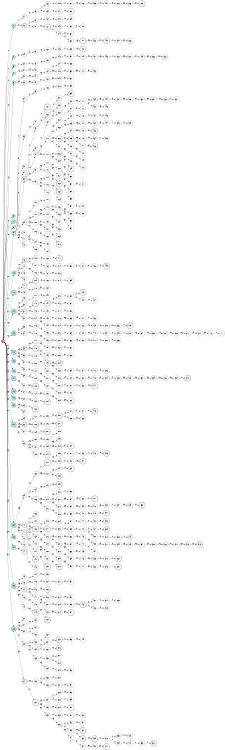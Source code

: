 digraph APTA {
__start0 [label="" shape="none"];

rankdir=LR;
size="8,5";

s0 [style="filled", color="black", fillcolor="#ff817b" shape="circle", label="0"];
s1 [style="rounded,filled", color="black", fillcolor="powderblue" shape="doublecircle", label="1"];
s2 [style="filled", color="black", fillcolor="powderblue" shape="circle", label="2"];
s3 [style="filled", color="black", fillcolor="powderblue" shape="circle", label="3"];
s4 [style="filled", color="black", fillcolor="powderblue" shape="circle", label="4"];
s5 [style="filled", color="black", fillcolor="powderblue" shape="circle", label="5"];
s6 [style="filled", color="black", fillcolor="powderblue" shape="circle", label="6"];
s7 [style="rounded,filled", color="black", fillcolor="powderblue" shape="doublecircle", label="7"];
s8 [style="filled", color="black", fillcolor="powderblue" shape="circle", label="8"];
s9 [style="rounded,filled", color="black", fillcolor="powderblue" shape="doublecircle", label="9"];
s10 [style="filled", color="black", fillcolor="powderblue" shape="circle", label="10"];
s11 [style="rounded,filled", color="black", fillcolor="powderblue" shape="doublecircle", label="11"];
s12 [style="rounded,filled", color="black", fillcolor="powderblue" shape="doublecircle", label="12"];
s13 [style="rounded,filled", color="black", fillcolor="powderblue" shape="doublecircle", label="13"];
s14 [style="rounded,filled", color="black", fillcolor="powderblue" shape="doublecircle", label="14"];
s15 [style="filled", color="black", fillcolor="powderblue" shape="circle", label="15"];
s16 [style="filled", color="black", fillcolor="powderblue" shape="circle", label="16"];
s17 [style="rounded,filled", color="black", fillcolor="powderblue" shape="doublecircle", label="17"];
s18 [style="rounded,filled", color="black", fillcolor="powderblue" shape="doublecircle", label="18"];
s19 [style="filled", color="black", fillcolor="powderblue" shape="circle", label="19"];
s20 [style="filled", color="black", fillcolor="powderblue" shape="circle", label="20"];
s21 [style="rounded,filled", color="black", fillcolor="powderblue" shape="doublecircle", label="21"];
s22 [style="rounded,filled", color="black", fillcolor="powderblue" shape="doublecircle", label="22"];
s23 [style="filled", color="black", fillcolor="powderblue" shape="circle", label="23"];
s24 [style="filled", color="black", fillcolor="powderblue" shape="circle", label="24"];
s25 [style="rounded,filled", color="black", fillcolor="powderblue" shape="doublecircle", label="25"];
s26 [style="rounded,filled", color="black", fillcolor="powderblue" shape="doublecircle", label="26"];
s27 [style="filled", color="black", fillcolor="white" shape="circle", label="27"];
s28 [style="rounded,filled", color="black", fillcolor="white" shape="doublecircle", label="28"];
s29 [style="filled", color="black", fillcolor="white" shape="circle", label="29"];
s30 [style="filled", color="black", fillcolor="white" shape="circle", label="30"];
s31 [style="filled", color="black", fillcolor="white" shape="circle", label="31"];
s32 [style="filled", color="black", fillcolor="white" shape="circle", label="32"];
s33 [style="filled", color="black", fillcolor="white" shape="circle", label="33"];
s34 [style="filled", color="black", fillcolor="white" shape="circle", label="34"];
s35 [style="filled", color="black", fillcolor="white" shape="circle", label="35"];
s36 [style="filled", color="black", fillcolor="white" shape="circle", label="36"];
s37 [style="filled", color="black", fillcolor="white" shape="circle", label="37"];
s38 [style="rounded,filled", color="black", fillcolor="white" shape="doublecircle", label="38"];
s39 [style="filled", color="black", fillcolor="white" shape="circle", label="39"];
s40 [style="filled", color="black", fillcolor="white" shape="circle", label="40"];
s41 [style="filled", color="black", fillcolor="white" shape="circle", label="41"];
s42 [style="filled", color="black", fillcolor="white" shape="circle", label="42"];
s43 [style="rounded,filled", color="black", fillcolor="white" shape="doublecircle", label="43"];
s44 [style="filled", color="black", fillcolor="white" shape="circle", label="44"];
s45 [style="filled", color="black", fillcolor="white" shape="circle", label="45"];
s46 [style="filled", color="black", fillcolor="white" shape="circle", label="46"];
s47 [style="rounded,filled", color="black", fillcolor="white" shape="doublecircle", label="47"];
s48 [style="filled", color="black", fillcolor="white" shape="circle", label="48"];
s49 [style="filled", color="black", fillcolor="white" shape="circle", label="49"];
s50 [style="filled", color="black", fillcolor="white" shape="circle", label="50"];
s51 [style="rounded,filled", color="black", fillcolor="white" shape="doublecircle", label="51"];
s52 [style="filled", color="black", fillcolor="white" shape="circle", label="52"];
s53 [style="filled", color="black", fillcolor="white" shape="circle", label="53"];
s54 [style="filled", color="black", fillcolor="white" shape="circle", label="54"];
s55 [style="rounded,filled", color="black", fillcolor="white" shape="doublecircle", label="55"];
s56 [style="filled", color="black", fillcolor="white" shape="circle", label="56"];
s57 [style="filled", color="black", fillcolor="white" shape="circle", label="57"];
s58 [style="filled", color="black", fillcolor="white" shape="circle", label="58"];
s59 [style="filled", color="black", fillcolor="white" shape="circle", label="59"];
s60 [style="filled", color="black", fillcolor="white" shape="circle", label="60"];
s61 [style="filled", color="black", fillcolor="white" shape="circle", label="61"];
s62 [style="filled", color="black", fillcolor="white" shape="circle", label="62"];
s63 [style="filled", color="black", fillcolor="white" shape="circle", label="63"];
s64 [style="filled", color="black", fillcolor="white" shape="circle", label="64"];
s65 [style="filled", color="black", fillcolor="white" shape="circle", label="65"];
s66 [style="rounded,filled", color="black", fillcolor="white" shape="doublecircle", label="66"];
s67 [style="filled", color="black", fillcolor="white" shape="circle", label="67"];
s68 [style="filled", color="black", fillcolor="white" shape="circle", label="68"];
s69 [style="filled", color="black", fillcolor="white" shape="circle", label="69"];
s70 [style="rounded,filled", color="black", fillcolor="white" shape="doublecircle", label="70"];
s71 [style="rounded,filled", color="black", fillcolor="white" shape="doublecircle", label="71"];
s72 [style="filled", color="black", fillcolor="white" shape="circle", label="72"];
s73 [style="filled", color="black", fillcolor="white" shape="circle", label="73"];
s74 [style="rounded,filled", color="black", fillcolor="white" shape="doublecircle", label="74"];
s75 [style="filled", color="black", fillcolor="white" shape="circle", label="75"];
s76 [style="filled", color="black", fillcolor="white" shape="circle", label="76"];
s77 [style="rounded,filled", color="black", fillcolor="white" shape="doublecircle", label="77"];
s78 [style="filled", color="black", fillcolor="white" shape="circle", label="78"];
s79 [style="filled", color="black", fillcolor="white" shape="circle", label="79"];
s80 [style="filled", color="black", fillcolor="white" shape="circle", label="80"];
s81 [style="filled", color="black", fillcolor="white" shape="circle", label="81"];
s82 [style="filled", color="black", fillcolor="white" shape="circle", label="82"];
s83 [style="filled", color="black", fillcolor="white" shape="circle", label="83"];
s84 [style="rounded,filled", color="black", fillcolor="white" shape="doublecircle", label="84"];
s85 [style="filled", color="black", fillcolor="white" shape="circle", label="85"];
s86 [style="filled", color="black", fillcolor="white" shape="circle", label="86"];
s87 [style="filled", color="black", fillcolor="white" shape="circle", label="87"];
s88 [style="filled", color="black", fillcolor="white" shape="circle", label="88"];
s89 [style="filled", color="black", fillcolor="white" shape="circle", label="89"];
s90 [style="filled", color="black", fillcolor="white" shape="circle", label="90"];
s91 [style="filled", color="black", fillcolor="white" shape="circle", label="91"];
s92 [style="filled", color="black", fillcolor="white" shape="circle", label="92"];
s93 [style="filled", color="black", fillcolor="white" shape="circle", label="93"];
s94 [style="filled", color="black", fillcolor="white" shape="circle", label="94"];
s95 [style="filled", color="black", fillcolor="white" shape="circle", label="95"];
s96 [style="filled", color="black", fillcolor="white" shape="circle", label="96"];
s97 [style="filled", color="black", fillcolor="white" shape="circle", label="97"];
s98 [style="filled", color="black", fillcolor="white" shape="circle", label="98"];
s99 [style="filled", color="black", fillcolor="white" shape="circle", label="99"];
s100 [style="filled", color="black", fillcolor="white" shape="circle", label="100"];
s101 [style="filled", color="black", fillcolor="white" shape="circle", label="101"];
s102 [style="filled", color="black", fillcolor="white" shape="circle", label="102"];
s103 [style="filled", color="black", fillcolor="white" shape="circle", label="103"];
s104 [style="filled", color="black", fillcolor="white" shape="circle", label="104"];
s105 [style="filled", color="black", fillcolor="white" shape="circle", label="105"];
s106 [style="filled", color="black", fillcolor="white" shape="circle", label="106"];
s107 [style="filled", color="black", fillcolor="white" shape="circle", label="107"];
s108 [style="filled", color="black", fillcolor="white" shape="circle", label="108"];
s109 [style="rounded,filled", color="black", fillcolor="white" shape="doublecircle", label="109"];
s110 [style="filled", color="black", fillcolor="white" shape="circle", label="110"];
s111 [style="filled", color="black", fillcolor="white" shape="circle", label="111"];
s112 [style="rounded,filled", color="black", fillcolor="white" shape="doublecircle", label="112"];
s113 [style="filled", color="black", fillcolor="white" shape="circle", label="113"];
s114 [style="filled", color="black", fillcolor="white" shape="circle", label="114"];
s115 [style="filled", color="black", fillcolor="white" shape="circle", label="115"];
s116 [style="filled", color="black", fillcolor="white" shape="circle", label="116"];
s117 [style="filled", color="black", fillcolor="white" shape="circle", label="117"];
s118 [style="rounded,filled", color="black", fillcolor="white" shape="doublecircle", label="118"];
s119 [style="filled", color="black", fillcolor="white" shape="circle", label="119"];
s120 [style="filled", color="black", fillcolor="white" shape="circle", label="120"];
s121 [style="filled", color="black", fillcolor="white" shape="circle", label="121"];
s122 [style="filled", color="black", fillcolor="white" shape="circle", label="122"];
s123 [style="rounded,filled", color="black", fillcolor="white" shape="doublecircle", label="123"];
s124 [style="filled", color="black", fillcolor="white" shape="circle", label="124"];
s125 [style="filled", color="black", fillcolor="white" shape="circle", label="125"];
s126 [style="rounded,filled", color="black", fillcolor="white" shape="doublecircle", label="126"];
s127 [style="filled", color="black", fillcolor="white" shape="circle", label="127"];
s128 [style="rounded,filled", color="black", fillcolor="white" shape="doublecircle", label="128"];
s129 [style="filled", color="black", fillcolor="white" shape="circle", label="129"];
s130 [style="filled", color="black", fillcolor="white" shape="circle", label="130"];
s131 [style="filled", color="black", fillcolor="white" shape="circle", label="131"];
s132 [style="filled", color="black", fillcolor="white" shape="circle", label="132"];
s133 [style="filled", color="black", fillcolor="white" shape="circle", label="133"];
s134 [style="filled", color="black", fillcolor="white" shape="circle", label="134"];
s135 [style="rounded,filled", color="black", fillcolor="white" shape="doublecircle", label="135"];
s136 [style="filled", color="black", fillcolor="white" shape="circle", label="136"];
s137 [style="filled", color="black", fillcolor="white" shape="circle", label="137"];
s138 [style="rounded,filled", color="black", fillcolor="white" shape="doublecircle", label="138"];
s139 [style="filled", color="black", fillcolor="white" shape="circle", label="139"];
s140 [style="filled", color="black", fillcolor="white" shape="circle", label="140"];
s141 [style="filled", color="black", fillcolor="white" shape="circle", label="141"];
s142 [style="rounded,filled", color="black", fillcolor="white" shape="doublecircle", label="142"];
s143 [style="filled", color="black", fillcolor="white" shape="circle", label="143"];
s144 [style="filled", color="black", fillcolor="white" shape="circle", label="144"];
s145 [style="filled", color="black", fillcolor="white" shape="circle", label="145"];
s146 [style="filled", color="black", fillcolor="white" shape="circle", label="146"];
s147 [style="filled", color="black", fillcolor="white" shape="circle", label="147"];
s148 [style="filled", color="black", fillcolor="white" shape="circle", label="148"];
s149 [style="rounded,filled", color="black", fillcolor="white" shape="doublecircle", label="149"];
s150 [style="filled", color="black", fillcolor="white" shape="circle", label="150"];
s151 [style="filled", color="black", fillcolor="white" shape="circle", label="151"];
s152 [style="filled", color="black", fillcolor="white" shape="circle", label="152"];
s153 [style="filled", color="black", fillcolor="white" shape="circle", label="153"];
s154 [style="filled", color="black", fillcolor="white" shape="circle", label="154"];
s155 [style="filled", color="black", fillcolor="white" shape="circle", label="155"];
s156 [style="filled", color="black", fillcolor="white" shape="circle", label="156"];
s157 [style="rounded,filled", color="black", fillcolor="white" shape="doublecircle", label="157"];
s158 [style="filled", color="black", fillcolor="white" shape="circle", label="158"];
s159 [style="filled", color="black", fillcolor="white" shape="circle", label="159"];
s160 [style="filled", color="black", fillcolor="white" shape="circle", label="160"];
s161 [style="rounded,filled", color="black", fillcolor="white" shape="doublecircle", label="161"];
s162 [style="filled", color="black", fillcolor="white" shape="circle", label="162"];
s163 [style="filled", color="black", fillcolor="white" shape="circle", label="163"];
s164 [style="filled", color="black", fillcolor="white" shape="circle", label="164"];
s165 [style="filled", color="black", fillcolor="white" shape="circle", label="165"];
s166 [style="filled", color="black", fillcolor="white" shape="circle", label="166"];
s167 [style="rounded,filled", color="black", fillcolor="white" shape="doublecircle", label="167"];
s168 [style="filled", color="black", fillcolor="white" shape="circle", label="168"];
s169 [style="filled", color="black", fillcolor="white" shape="circle", label="169"];
s170 [style="filled", color="black", fillcolor="white" shape="circle", label="170"];
s171 [style="filled", color="black", fillcolor="white" shape="circle", label="171"];
s172 [style="filled", color="black", fillcolor="white" shape="circle", label="172"];
s173 [style="filled", color="black", fillcolor="white" shape="circle", label="173"];
s174 [style="filled", color="black", fillcolor="white" shape="circle", label="174"];
s175 [style="filled", color="black", fillcolor="white" shape="circle", label="175"];
s176 [style="filled", color="black", fillcolor="white" shape="circle", label="176"];
s177 [style="filled", color="black", fillcolor="white" shape="circle", label="177"];
s178 [style="filled", color="black", fillcolor="white" shape="circle", label="178"];
s179 [style="filled", color="black", fillcolor="white" shape="circle", label="179"];
s180 [style="filled", color="black", fillcolor="white" shape="circle", label="180"];
s181 [style="filled", color="black", fillcolor="white" shape="circle", label="181"];
s182 [style="filled", color="black", fillcolor="white" shape="circle", label="182"];
s183 [style="filled", color="black", fillcolor="white" shape="circle", label="183"];
s184 [style="filled", color="black", fillcolor="white" shape="circle", label="184"];
s185 [style="filled", color="black", fillcolor="white" shape="circle", label="185"];
s186 [style="filled", color="black", fillcolor="white" shape="circle", label="186"];
s187 [style="filled", color="black", fillcolor="white" shape="circle", label="187"];
s188 [style="filled", color="black", fillcolor="white" shape="circle", label="188"];
s189 [style="filled", color="black", fillcolor="white" shape="circle", label="189"];
s190 [style="filled", color="black", fillcolor="white" shape="circle", label="190"];
s191 [style="rounded,filled", color="black", fillcolor="white" shape="doublecircle", label="191"];
s192 [style="filled", color="black", fillcolor="white" shape="circle", label="192"];
s193 [style="filled", color="black", fillcolor="white" shape="circle", label="193"];
s194 [style="filled", color="black", fillcolor="white" shape="circle", label="194"];
s195 [style="filled", color="black", fillcolor="white" shape="circle", label="195"];
s196 [style="filled", color="black", fillcolor="white" shape="circle", label="196"];
s197 [style="filled", color="black", fillcolor="white" shape="circle", label="197"];
s198 [style="filled", color="black", fillcolor="white" shape="circle", label="198"];
s199 [style="rounded,filled", color="black", fillcolor="white" shape="doublecircle", label="199"];
s200 [style="filled", color="black", fillcolor="white" shape="circle", label="200"];
s201 [style="filled", color="black", fillcolor="white" shape="circle", label="201"];
s202 [style="filled", color="black", fillcolor="white" shape="circle", label="202"];
s203 [style="filled", color="black", fillcolor="white" shape="circle", label="203"];
s204 [style="rounded,filled", color="black", fillcolor="white" shape="doublecircle", label="204"];
s205 [style="filled", color="black", fillcolor="white" shape="circle", label="205"];
s206 [style="filled", color="black", fillcolor="white" shape="circle", label="206"];
s207 [style="rounded,filled", color="black", fillcolor="white" shape="doublecircle", label="207"];
s208 [style="filled", color="black", fillcolor="white" shape="circle", label="208"];
s209 [style="filled", color="black", fillcolor="white" shape="circle", label="209"];
s210 [style="rounded,filled", color="black", fillcolor="white" shape="doublecircle", label="210"];
s211 [style="rounded,filled", color="black", fillcolor="white" shape="doublecircle", label="211"];
s212 [style="filled", color="black", fillcolor="white" shape="circle", label="212"];
s213 [style="filled", color="black", fillcolor="white" shape="circle", label="213"];
s214 [style="filled", color="black", fillcolor="white" shape="circle", label="214"];
s215 [style="filled", color="black", fillcolor="white" shape="circle", label="215"];
s216 [style="filled", color="black", fillcolor="white" shape="circle", label="216"];
s217 [style="rounded,filled", color="black", fillcolor="white" shape="doublecircle", label="217"];
s218 [style="filled", color="black", fillcolor="white" shape="circle", label="218"];
s219 [style="filled", color="black", fillcolor="white" shape="circle", label="219"];
s220 [style="filled", color="black", fillcolor="white" shape="circle", label="220"];
s221 [style="filled", color="black", fillcolor="white" shape="circle", label="221"];
s222 [style="rounded,filled", color="black", fillcolor="white" shape="doublecircle", label="222"];
s223 [style="filled", color="black", fillcolor="white" shape="circle", label="223"];
s224 [style="filled", color="black", fillcolor="white" shape="circle", label="224"];
s225 [style="rounded,filled", color="black", fillcolor="white" shape="doublecircle", label="225"];
s226 [style="filled", color="black", fillcolor="white" shape="circle", label="226"];
s227 [style="filled", color="black", fillcolor="white" shape="circle", label="227"];
s228 [style="filled", color="black", fillcolor="white" shape="circle", label="228"];
s229 [style="rounded,filled", color="black", fillcolor="white" shape="doublecircle", label="229"];
s230 [style="filled", color="black", fillcolor="white" shape="circle", label="230"];
s231 [style="filled", color="black", fillcolor="white" shape="circle", label="231"];
s232 [style="filled", color="black", fillcolor="white" shape="circle", label="232"];
s233 [style="filled", color="black", fillcolor="white" shape="circle", label="233"];
s234 [style="filled", color="black", fillcolor="white" shape="circle", label="234"];
s235 [style="filled", color="black", fillcolor="white" shape="circle", label="235"];
s236 [style="filled", color="black", fillcolor="white" shape="circle", label="236"];
s237 [style="filled", color="black", fillcolor="white" shape="circle", label="237"];
s238 [style="filled", color="black", fillcolor="white" shape="circle", label="238"];
s239 [style="filled", color="black", fillcolor="white" shape="circle", label="239"];
s240 [style="filled", color="black", fillcolor="white" shape="circle", label="240"];
s241 [style="filled", color="black", fillcolor="white" shape="circle", label="241"];
s242 [style="filled", color="black", fillcolor="white" shape="circle", label="242"];
s243 [style="filled", color="black", fillcolor="white" shape="circle", label="243"];
s244 [style="filled", color="black", fillcolor="white" shape="circle", label="244"];
s245 [style="filled", color="black", fillcolor="white" shape="circle", label="245"];
s246 [style="filled", color="black", fillcolor="white" shape="circle", label="246"];
s247 [style="filled", color="black", fillcolor="white" shape="circle", label="247"];
s248 [style="filled", color="black", fillcolor="white" shape="circle", label="248"];
s249 [style="filled", color="black", fillcolor="white" shape="circle", label="249"];
s250 [style="filled", color="black", fillcolor="white" shape="circle", label="250"];
s251 [style="filled", color="black", fillcolor="white" shape="circle", label="251"];
s252 [style="filled", color="black", fillcolor="white" shape="circle", label="252"];
s253 [style="filled", color="black", fillcolor="white" shape="circle", label="253"];
s254 [style="filled", color="black", fillcolor="white" shape="circle", label="254"];
s255 [style="filled", color="black", fillcolor="white" shape="circle", label="255"];
s256 [style="rounded,filled", color="black", fillcolor="white" shape="doublecircle", label="256"];
s257 [style="filled", color="black", fillcolor="white" shape="circle", label="257"];
s258 [style="filled", color="black", fillcolor="white" shape="circle", label="258"];
s259 [style="filled", color="black", fillcolor="white" shape="circle", label="259"];
s260 [style="filled", color="black", fillcolor="white" shape="circle", label="260"];
s261 [style="filled", color="black", fillcolor="white" shape="circle", label="261"];
s262 [style="rounded,filled", color="black", fillcolor="white" shape="doublecircle", label="262"];
s263 [style="rounded,filled", color="black", fillcolor="white" shape="doublecircle", label="263"];
s264 [style="filled", color="black", fillcolor="white" shape="circle", label="264"];
s265 [style="filled", color="black", fillcolor="white" shape="circle", label="265"];
s266 [style="filled", color="black", fillcolor="white" shape="circle", label="266"];
s267 [style="filled", color="black", fillcolor="white" shape="circle", label="267"];
s268 [style="filled", color="black", fillcolor="white" shape="circle", label="268"];
s269 [style="filled", color="black", fillcolor="white" shape="circle", label="269"];
s270 [style="rounded,filled", color="black", fillcolor="white" shape="doublecircle", label="270"];
s271 [style="rounded,filled", color="black", fillcolor="white" shape="doublecircle", label="271"];
s272 [style="filled", color="black", fillcolor="white" shape="circle", label="272"];
s273 [style="filled", color="black", fillcolor="white" shape="circle", label="273"];
s274 [style="filled", color="black", fillcolor="white" shape="circle", label="274"];
s275 [style="filled", color="black", fillcolor="white" shape="circle", label="275"];
s276 [style="filled", color="black", fillcolor="white" shape="circle", label="276"];
s277 [style="filled", color="black", fillcolor="white" shape="circle", label="277"];
s278 [style="filled", color="black", fillcolor="white" shape="circle", label="278"];
s279 [style="filled", color="black", fillcolor="white" shape="circle", label="279"];
s280 [style="filled", color="black", fillcolor="white" shape="circle", label="280"];
s281 [style="filled", color="black", fillcolor="white" shape="circle", label="281"];
s282 [style="filled", color="black", fillcolor="white" shape="circle", label="282"];
s283 [style="filled", color="black", fillcolor="white" shape="circle", label="283"];
s284 [style="rounded,filled", color="black", fillcolor="white" shape="doublecircle", label="284"];
s285 [style="filled", color="black", fillcolor="white" shape="circle", label="285"];
s286 [style="filled", color="black", fillcolor="white" shape="circle", label="286"];
s287 [style="filled", color="black", fillcolor="white" shape="circle", label="287"];
s288 [style="filled", color="black", fillcolor="white" shape="circle", label="288"];
s289 [style="filled", color="black", fillcolor="white" shape="circle", label="289"];
s290 [style="rounded,filled", color="black", fillcolor="white" shape="doublecircle", label="290"];
s291 [style="rounded,filled", color="black", fillcolor="white" shape="doublecircle", label="291"];
s292 [style="filled", color="black", fillcolor="white" shape="circle", label="292"];
s293 [style="filled", color="black", fillcolor="white" shape="circle", label="293"];
s294 [style="filled", color="black", fillcolor="white" shape="circle", label="294"];
s295 [style="filled", color="black", fillcolor="white" shape="circle", label="295"];
s296 [style="filled", color="black", fillcolor="white" shape="circle", label="296"];
s297 [style="filled", color="black", fillcolor="white" shape="circle", label="297"];
s298 [style="rounded,filled", color="black", fillcolor="white" shape="doublecircle", label="298"];
s299 [style="rounded,filled", color="black", fillcolor="white" shape="doublecircle", label="299"];
s300 [style="filled", color="black", fillcolor="white" shape="circle", label="300"];
s301 [style="filled", color="black", fillcolor="white" shape="circle", label="301"];
s302 [style="filled", color="black", fillcolor="white" shape="circle", label="302"];
s303 [style="filled", color="black", fillcolor="white" shape="circle", label="303"];
s304 [style="filled", color="black", fillcolor="white" shape="circle", label="304"];
s305 [style="filled", color="black", fillcolor="white" shape="circle", label="305"];
s306 [style="filled", color="black", fillcolor="white" shape="circle", label="306"];
s307 [style="filled", color="black", fillcolor="white" shape="circle", label="307"];
s308 [style="filled", color="black", fillcolor="white" shape="circle", label="308"];
s309 [style="filled", color="black", fillcolor="white" shape="circle", label="309"];
s310 [style="rounded,filled", color="black", fillcolor="white" shape="doublecircle", label="310"];
s311 [style="filled", color="black", fillcolor="white" shape="circle", label="311"];
s312 [style="filled", color="black", fillcolor="white" shape="circle", label="312"];
s313 [style="filled", color="black", fillcolor="white" shape="circle", label="313"];
s314 [style="filled", color="black", fillcolor="white" shape="circle", label="314"];
s315 [style="rounded,filled", color="black", fillcolor="white" shape="doublecircle", label="315"];
s316 [style="rounded,filled", color="black", fillcolor="white" shape="doublecircle", label="316"];
s317 [style="filled", color="black", fillcolor="white" shape="circle", label="317"];
s318 [style="filled", color="black", fillcolor="white" shape="circle", label="318"];
s319 [style="filled", color="black", fillcolor="white" shape="circle", label="319"];
s320 [style="filled", color="black", fillcolor="white" shape="circle", label="320"];
s321 [style="filled", color="black", fillcolor="white" shape="circle", label="321"];
s322 [style="filled", color="black", fillcolor="white" shape="circle", label="322"];
s323 [style="filled", color="black", fillcolor="white" shape="circle", label="323"];
s324 [style="filled", color="black", fillcolor="white" shape="circle", label="324"];
s325 [style="filled", color="black", fillcolor="white" shape="circle", label="325"];
s326 [style="filled", color="black", fillcolor="white" shape="circle", label="326"];
s327 [style="filled", color="black", fillcolor="white" shape="circle", label="327"];
s328 [style="rounded,filled", color="black", fillcolor="white" shape="doublecircle", label="328"];
s329 [style="filled", color="black", fillcolor="white" shape="circle", label="329"];
s330 [style="filled", color="black", fillcolor="white" shape="circle", label="330"];
s331 [style="filled", color="black", fillcolor="white" shape="circle", label="331"];
s332 [style="filled", color="black", fillcolor="white" shape="circle", label="332"];
s333 [style="filled", color="black", fillcolor="white" shape="circle", label="333"];
s334 [style="filled", color="black", fillcolor="white" shape="circle", label="334"];
s335 [style="filled", color="black", fillcolor="white" shape="circle", label="335"];
s336 [style="filled", color="black", fillcolor="white" shape="circle", label="336"];
s337 [style="filled", color="black", fillcolor="white" shape="circle", label="337"];
s338 [style="filled", color="black", fillcolor="white" shape="circle", label="338"];
s339 [style="rounded,filled", color="black", fillcolor="white" shape="doublecircle", label="339"];
s340 [style="filled", color="black", fillcolor="white" shape="circle", label="340"];
s341 [style="filled", color="black", fillcolor="white" shape="circle", label="341"];
s342 [style="filled", color="black", fillcolor="white" shape="circle", label="342"];
s343 [style="filled", color="black", fillcolor="white" shape="circle", label="343"];
s344 [style="filled", color="black", fillcolor="white" shape="circle", label="344"];
s345 [style="rounded,filled", color="black", fillcolor="white" shape="doublecircle", label="345"];
s346 [style="filled", color="black", fillcolor="white" shape="circle", label="346"];
s347 [style="filled", color="black", fillcolor="white" shape="circle", label="347"];
s348 [style="filled", color="black", fillcolor="white" shape="circle", label="348"];
s349 [style="rounded,filled", color="black", fillcolor="white" shape="doublecircle", label="349"];
s350 [style="filled", color="black", fillcolor="white" shape="circle", label="350"];
s351 [style="filled", color="black", fillcolor="white" shape="circle", label="351"];
s352 [style="filled", color="black", fillcolor="white" shape="circle", label="352"];
s353 [style="filled", color="black", fillcolor="white" shape="circle", label="353"];
s354 [style="filled", color="black", fillcolor="white" shape="circle", label="354"];
s355 [style="filled", color="black", fillcolor="white" shape="circle", label="355"];
s356 [style="filled", color="black", fillcolor="white" shape="circle", label="356"];
s357 [style="filled", color="black", fillcolor="white" shape="circle", label="357"];
s358 [style="filled", color="black", fillcolor="white" shape="circle", label="358"];
s359 [style="rounded,filled", color="black", fillcolor="white" shape="doublecircle", label="359"];
s360 [style="filled", color="black", fillcolor="white" shape="circle", label="360"];
s361 [style="filled", color="black", fillcolor="white" shape="circle", label="361"];
s362 [style="filled", color="black", fillcolor="white" shape="circle", label="362"];
s363 [style="filled", color="black", fillcolor="white" shape="circle", label="363"];
s364 [style="filled", color="black", fillcolor="white" shape="circle", label="364"];
s365 [style="filled", color="black", fillcolor="white" shape="circle", label="365"];
s366 [style="filled", color="black", fillcolor="white" shape="circle", label="366"];
s367 [style="filled", color="black", fillcolor="white" shape="circle", label="367"];
s368 [style="filled", color="black", fillcolor="white" shape="circle", label="368"];
s369 [style="filled", color="black", fillcolor="white" shape="circle", label="369"];
s370 [style="filled", color="black", fillcolor="white" shape="circle", label="370"];
s371 [style="filled", color="black", fillcolor="white" shape="circle", label="371"];
s372 [style="filled", color="black", fillcolor="white" shape="circle", label="372"];
s373 [style="rounded,filled", color="black", fillcolor="white" shape="doublecircle", label="373"];
s374 [style="filled", color="black", fillcolor="white" shape="circle", label="374"];
s375 [style="filled", color="black", fillcolor="white" shape="circle", label="375"];
s376 [style="rounded,filled", color="black", fillcolor="white" shape="doublecircle", label="376"];
s377 [style="filled", color="black", fillcolor="white" shape="circle", label="377"];
s378 [style="filled", color="black", fillcolor="white" shape="circle", label="378"];
s379 [style="rounded,filled", color="black", fillcolor="white" shape="doublecircle", label="379"];
s380 [style="filled", color="black", fillcolor="white" shape="circle", label="380"];
s381 [style="filled", color="black", fillcolor="white" shape="circle", label="381"];
s382 [style="filled", color="black", fillcolor="white" shape="circle", label="382"];
s383 [style="filled", color="black", fillcolor="white" shape="circle", label="383"];
s384 [style="filled", color="black", fillcolor="white" shape="circle", label="384"];
s385 [style="rounded,filled", color="black", fillcolor="white" shape="doublecircle", label="385"];
s386 [style="filled", color="black", fillcolor="white" shape="circle", label="386"];
s387 [style="filled", color="black", fillcolor="white" shape="circle", label="387"];
s388 [style="filled", color="black", fillcolor="white" shape="circle", label="388"];
s389 [style="filled", color="black", fillcolor="white" shape="circle", label="389"];
s390 [style="filled", color="black", fillcolor="white" shape="circle", label="390"];
s391 [style="filled", color="black", fillcolor="white" shape="circle", label="391"];
s392 [style="filled", color="black", fillcolor="white" shape="circle", label="392"];
s393 [style="filled", color="black", fillcolor="white" shape="circle", label="393"];
s394 [style="rounded,filled", color="black", fillcolor="white" shape="doublecircle", label="394"];
s395 [style="filled", color="black", fillcolor="white" shape="circle", label="395"];
s396 [style="filled", color="black", fillcolor="white" shape="circle", label="396"];
s397 [style="filled", color="black", fillcolor="white" shape="circle", label="397"];
s398 [style="filled", color="black", fillcolor="white" shape="circle", label="398"];
s399 [style="filled", color="black", fillcolor="white" shape="circle", label="399"];
s400 [style="rounded,filled", color="black", fillcolor="white" shape="doublecircle", label="400"];
s401 [style="filled", color="black", fillcolor="white" shape="circle", label="401"];
s402 [style="filled", color="black", fillcolor="white" shape="circle", label="402"];
s403 [style="filled", color="black", fillcolor="white" shape="circle", label="403"];
s404 [style="filled", color="black", fillcolor="white" shape="circle", label="404"];
s405 [style="filled", color="black", fillcolor="white" shape="circle", label="405"];
s406 [style="filled", color="black", fillcolor="white" shape="circle", label="406"];
s407 [style="rounded,filled", color="black", fillcolor="white" shape="doublecircle", label="407"];
s408 [style="rounded,filled", color="black", fillcolor="white" shape="doublecircle", label="408"];
s409 [style="filled", color="black", fillcolor="white" shape="circle", label="409"];
s410 [style="filled", color="black", fillcolor="white" shape="circle", label="410"];
s411 [style="filled", color="black", fillcolor="white" shape="circle", label="411"];
s412 [style="filled", color="black", fillcolor="white" shape="circle", label="412"];
s413 [style="filled", color="black", fillcolor="white" shape="circle", label="413"];
s414 [style="filled", color="black", fillcolor="white" shape="circle", label="414"];
s415 [style="filled", color="black", fillcolor="white" shape="circle", label="415"];
s416 [style="filled", color="black", fillcolor="white" shape="circle", label="416"];
s417 [style="filled", color="black", fillcolor="white" shape="circle", label="417"];
s418 [style="filled", color="black", fillcolor="white" shape="circle", label="418"];
s419 [style="filled", color="black", fillcolor="white" shape="circle", label="419"];
s420 [style="filled", color="black", fillcolor="white" shape="circle", label="420"];
s421 [style="filled", color="black", fillcolor="white" shape="circle", label="421"];
s422 [style="filled", color="black", fillcolor="white" shape="circle", label="422"];
s423 [style="filled", color="black", fillcolor="white" shape="circle", label="423"];
s424 [style="filled", color="black", fillcolor="white" shape="circle", label="424"];
s425 [style="rounded,filled", color="black", fillcolor="white" shape="doublecircle", label="425"];
s426 [style="filled", color="black", fillcolor="white" shape="circle", label="426"];
s427 [style="filled", color="black", fillcolor="white" shape="circle", label="427"];
s428 [style="filled", color="black", fillcolor="white" shape="circle", label="428"];
s429 [style="filled", color="black", fillcolor="white" shape="circle", label="429"];
s430 [style="filled", color="black", fillcolor="white" shape="circle", label="430"];
s431 [style="filled", color="black", fillcolor="white" shape="circle", label="431"];
s432 [style="filled", color="black", fillcolor="white" shape="circle", label="432"];
s433 [style="filled", color="black", fillcolor="white" shape="circle", label="433"];
s434 [style="filled", color="black", fillcolor="white" shape="circle", label="434"];
s435 [style="filled", color="black", fillcolor="white" shape="circle", label="435"];
s436 [style="filled", color="black", fillcolor="white" shape="circle", label="436"];
s437 [style="rounded,filled", color="black", fillcolor="white" shape="doublecircle", label="437"];
s438 [style="filled", color="black", fillcolor="white" shape="circle", label="438"];
s439 [style="filled", color="black", fillcolor="white" shape="circle", label="439"];
s440 [style="filled", color="black", fillcolor="white" shape="circle", label="440"];
s441 [style="filled", color="black", fillcolor="white" shape="circle", label="441"];
s442 [style="filled", color="black", fillcolor="white" shape="circle", label="442"];
s443 [style="filled", color="black", fillcolor="white" shape="circle", label="443"];
s444 [style="filled", color="black", fillcolor="white" shape="circle", label="444"];
s445 [style="filled", color="black", fillcolor="white" shape="circle", label="445"];
s446 [style="filled", color="black", fillcolor="white" shape="circle", label="446"];
s447 [style="filled", color="black", fillcolor="white" shape="circle", label="447"];
s448 [style="rounded,filled", color="black", fillcolor="white" shape="doublecircle", label="448"];
s449 [style="filled", color="black", fillcolor="white" shape="circle", label="449"];
s450 [style="filled", color="black", fillcolor="white" shape="circle", label="450"];
s451 [style="filled", color="black", fillcolor="white" shape="circle", label="451"];
s452 [style="rounded,filled", color="black", fillcolor="white" shape="doublecircle", label="452"];
s453 [style="rounded,filled", color="black", fillcolor="white" shape="doublecircle", label="453"];
s454 [style="filled", color="black", fillcolor="white" shape="circle", label="454"];
s455 [style="filled", color="black", fillcolor="white" shape="circle", label="455"];
s456 [style="filled", color="black", fillcolor="white" shape="circle", label="456"];
s457 [style="filled", color="black", fillcolor="white" shape="circle", label="457"];
s458 [style="filled", color="black", fillcolor="white" shape="circle", label="458"];
s459 [style="filled", color="black", fillcolor="white" shape="circle", label="459"];
s460 [style="filled", color="black", fillcolor="white" shape="circle", label="460"];
s461 [style="filled", color="black", fillcolor="white" shape="circle", label="461"];
s462 [style="filled", color="black", fillcolor="white" shape="circle", label="462"];
s463 [style="rounded,filled", color="black", fillcolor="white" shape="doublecircle", label="463"];
s464 [style="filled", color="black", fillcolor="white" shape="circle", label="464"];
s465 [style="rounded,filled", color="black", fillcolor="white" shape="doublecircle", label="465"];
s466 [style="filled", color="black", fillcolor="white" shape="circle", label="466"];
s467 [style="filled", color="black", fillcolor="white" shape="circle", label="467"];
s468 [style="filled", color="black", fillcolor="white" shape="circle", label="468"];
s469 [style="filled", color="black", fillcolor="white" shape="circle", label="469"];
s470 [style="filled", color="black", fillcolor="white" shape="circle", label="470"];
s471 [style="filled", color="black", fillcolor="white" shape="circle", label="471"];
s472 [style="filled", color="black", fillcolor="white" shape="circle", label="472"];
s473 [style="filled", color="black", fillcolor="white" shape="circle", label="473"];
s474 [style="rounded,filled", color="black", fillcolor="white" shape="doublecircle", label="474"];
s475 [style="rounded,filled", color="black", fillcolor="white" shape="doublecircle", label="475"];
s476 [style="filled", color="black", fillcolor="white" shape="circle", label="476"];
s477 [style="rounded,filled", color="black", fillcolor="white" shape="doublecircle", label="477"];
s478 [style="filled", color="black", fillcolor="white" shape="circle", label="478"];
s479 [style="filled", color="black", fillcolor="white" shape="circle", label="479"];
s480 [style="filled", color="black", fillcolor="white" shape="circle", label="480"];
s481 [style="filled", color="black", fillcolor="white" shape="circle", label="481"];
s482 [style="filled", color="black", fillcolor="white" shape="circle", label="482"];
s483 [style="filled", color="black", fillcolor="white" shape="circle", label="483"];
s484 [style="filled", color="black", fillcolor="white" shape="circle", label="484"];
s485 [style="filled", color="black", fillcolor="white" shape="circle", label="485"];
s486 [style="filled", color="black", fillcolor="white" shape="circle", label="486"];
s487 [style="filled", color="black", fillcolor="white" shape="circle", label="487"];
s488 [style="filled", color="black", fillcolor="white" shape="circle", label="488"];
s489 [style="rounded,filled", color="black", fillcolor="white" shape="doublecircle", label="489"];
s490 [style="filled", color="black", fillcolor="white" shape="circle", label="490"];
s491 [style="filled", color="black", fillcolor="white" shape="circle", label="491"];
s492 [style="rounded,filled", color="black", fillcolor="white" shape="doublecircle", label="492"];
s493 [style="filled", color="black", fillcolor="white" shape="circle", label="493"];
s494 [style="filled", color="black", fillcolor="white" shape="circle", label="494"];
s495 [style="filled", color="black", fillcolor="white" shape="circle", label="495"];
s496 [style="filled", color="black", fillcolor="white" shape="circle", label="496"];
s497 [style="filled", color="black", fillcolor="white" shape="circle", label="497"];
s498 [style="filled", color="black", fillcolor="white" shape="circle", label="498"];
s499 [style="rounded,filled", color="black", fillcolor="white" shape="doublecircle", label="499"];
s500 [style="filled", color="black", fillcolor="white" shape="circle", label="500"];
s501 [style="filled", color="black", fillcolor="white" shape="circle", label="501"];
s502 [style="filled", color="black", fillcolor="white" shape="circle", label="502"];
s503 [style="filled", color="black", fillcolor="white" shape="circle", label="503"];
s504 [style="filled", color="black", fillcolor="white" shape="circle", label="504"];
s505 [style="rounded,filled", color="black", fillcolor="white" shape="doublecircle", label="505"];
s506 [style="filled", color="black", fillcolor="white" shape="circle", label="506"];
s507 [style="rounded,filled", color="black", fillcolor="white" shape="doublecircle", label="507"];
s508 [style="rounded,filled", color="black", fillcolor="white" shape="doublecircle", label="508"];
s509 [style="rounded,filled", color="black", fillcolor="white" shape="doublecircle", label="509"];
s510 [style="filled", color="black", fillcolor="white" shape="circle", label="510"];
s511 [style="filled", color="black", fillcolor="white" shape="circle", label="511"];
s512 [style="filled", color="black", fillcolor="white" shape="circle", label="512"];
s513 [style="filled", color="black", fillcolor="white" shape="circle", label="513"];
s514 [style="filled", color="black", fillcolor="white" shape="circle", label="514"];
s515 [style="filled", color="black", fillcolor="white" shape="circle", label="515"];
s516 [style="filled", color="black", fillcolor="white" shape="circle", label="516"];
s517 [style="rounded,filled", color="black", fillcolor="white" shape="doublecircle", label="517"];
s518 [style="filled", color="black", fillcolor="white" shape="circle", label="518"];
s519 [style="filled", color="black", fillcolor="white" shape="circle", label="519"];
s520 [style="filled", color="black", fillcolor="white" shape="circle", label="520"];
s521 [style="filled", color="black", fillcolor="white" shape="circle", label="521"];
s522 [style="filled", color="black", fillcolor="white" shape="circle", label="522"];
s523 [style="filled", color="black", fillcolor="white" shape="circle", label="523"];
s524 [style="filled", color="black", fillcolor="white" shape="circle", label="524"];
s525 [style="filled", color="black", fillcolor="white" shape="circle", label="525"];
s526 [style="filled", color="black", fillcolor="white" shape="circle", label="526"];
s527 [style="filled", color="black", fillcolor="white" shape="circle", label="527"];
s528 [style="filled", color="black", fillcolor="white" shape="circle", label="528"];
s529 [style="filled", color="black", fillcolor="white" shape="circle", label="529"];
s530 [style="rounded,filled", color="black", fillcolor="white" shape="doublecircle", label="530"];
s531 [style="rounded,filled", color="black", fillcolor="white" shape="doublecircle", label="531"];
s532 [style="filled", color="black", fillcolor="white" shape="circle", label="532"];
s533 [style="filled", color="black", fillcolor="white" shape="circle", label="533"];
s534 [style="filled", color="black", fillcolor="white" shape="circle", label="534"];
s535 [style="filled", color="black", fillcolor="white" shape="circle", label="535"];
s536 [style="filled", color="black", fillcolor="white" shape="circle", label="536"];
s537 [style="filled", color="black", fillcolor="white" shape="circle", label="537"];
s538 [style="filled", color="black", fillcolor="white" shape="circle", label="538"];
s539 [style="filled", color="black", fillcolor="white" shape="circle", label="539"];
s540 [style="rounded,filled", color="black", fillcolor="white" shape="doublecircle", label="540"];
s541 [style="filled", color="black", fillcolor="white" shape="circle", label="541"];
s542 [style="filled", color="black", fillcolor="white" shape="circle", label="542"];
s543 [style="filled", color="black", fillcolor="white" shape="circle", label="543"];
s544 [style="filled", color="black", fillcolor="white" shape="circle", label="544"];
s545 [style="filled", color="black", fillcolor="white" shape="circle", label="545"];
s546 [style="filled", color="black", fillcolor="white" shape="circle", label="546"];
s547 [style="filled", color="black", fillcolor="white" shape="circle", label="547"];
s548 [style="rounded,filled", color="black", fillcolor="white" shape="doublecircle", label="548"];
s549 [style="filled", color="black", fillcolor="white" shape="circle", label="549"];
s550 [style="filled", color="black", fillcolor="white" shape="circle", label="550"];
s551 [style="filled", color="black", fillcolor="white" shape="circle", label="551"];
s552 [style="filled", color="black", fillcolor="white" shape="circle", label="552"];
s553 [style="rounded,filled", color="black", fillcolor="white" shape="doublecircle", label="553"];
s554 [style="filled", color="black", fillcolor="white" shape="circle", label="554"];
s555 [style="filled", color="black", fillcolor="white" shape="circle", label="555"];
s556 [style="filled", color="black", fillcolor="white" shape="circle", label="556"];
s557 [style="filled", color="black", fillcolor="white" shape="circle", label="557"];
s558 [style="filled", color="black", fillcolor="white" shape="circle", label="558"];
s559 [style="filled", color="black", fillcolor="white" shape="circle", label="559"];
s560 [style="filled", color="black", fillcolor="white" shape="circle", label="560"];
s561 [style="rounded,filled", color="black", fillcolor="white" shape="doublecircle", label="561"];
s562 [style="filled", color="black", fillcolor="white" shape="circle", label="562"];
s563 [style="filled", color="black", fillcolor="white" shape="circle", label="563"];
s564 [style="filled", color="black", fillcolor="white" shape="circle", label="564"];
s565 [style="filled", color="black", fillcolor="white" shape="circle", label="565"];
s566 [style="filled", color="black", fillcolor="white" shape="circle", label="566"];
s567 [style="filled", color="black", fillcolor="white" shape="circle", label="567"];
s568 [style="filled", color="black", fillcolor="white" shape="circle", label="568"];
s569 [style="filled", color="black", fillcolor="white" shape="circle", label="569"];
s570 [style="filled", color="black", fillcolor="white" shape="circle", label="570"];
s571 [style="filled", color="black", fillcolor="white" shape="circle", label="571"];
s572 [style="rounded,filled", color="black", fillcolor="white" shape="doublecircle", label="572"];
s573 [style="filled", color="black", fillcolor="white" shape="circle", label="573"];
s574 [style="filled", color="black", fillcolor="white" shape="circle", label="574"];
s575 [style="rounded,filled", color="black", fillcolor="white" shape="doublecircle", label="575"];
s576 [style="filled", color="black", fillcolor="white" shape="circle", label="576"];
s577 [style="filled", color="black", fillcolor="white" shape="circle", label="577"];
s0 -> s1 [label="0"];
s0 -> s2 [label="1"];
s0 -> s3 [label="2"];
s0 -> s4 [label="3"];
s0 -> s5 [label="5"];
s0 -> s6 [label="6"];
s0 -> s7 [label="7"];
s0 -> s8 [label="8"];
s0 -> s9 [label="10"];
s0 -> s10 [label="11"];
s0 -> s11 [label="14"];
s0 -> s12 [label="15"];
s0 -> s13 [label="16"];
s0 -> s14 [label="17"];
s0 -> s15 [label="19"];
s0 -> s16 [label="20"];
s0 -> s17 [label="22"];
s0 -> s18 [label="23"];
s0 -> s19 [label="24"];
s0 -> s20 [label="25"];
s0 -> s21 [label="26"];
s0 -> s22 [label="27"];
s0 -> s23 [label="28"];
s0 -> s24 [label="29"];
s0 -> s25 [label="30"];
s0 -> s26 [label="31"];
s1 -> s27 [label="1"];
s1 -> s28 [label="2"];
s2 -> s29 [label="3"];
s3 -> s30 [label="0"];
s4 -> s31 [label="12"];
s5 -> s32 [label="7"];
s5 -> s33 [label="24"];
s8 -> s34 [label="2"];
s8 -> s35 [label="9"];
s9 -> s36 [label="2"];
s9 -> s37 [label="8"];
s9 -> s38 [label="11"];
s9 -> s39 [label="14"];
s9 -> s40 [label="15"];
s9 -> s41 [label="26"];
s9 -> s42 [label="31"];
s10 -> s43 [label="10"];
s10 -> s44 [label="14"];
s10 -> s45 [label="26"];
s10 -> s46 [label="27"];
s11 -> s47 [label="11"];
s11 -> s48 [label="26"];
s12 -> s49 [label="10"];
s12 -> s50 [label="13"];
s12 -> s51 [label="14"];
s12 -> s52 [label="26"];
s13 -> s53 [label="5"];
s13 -> s54 [label="17"];
s14 -> s55 [label="19"];
s14 -> s56 [label="20"];
s14 -> s57 [label="25"];
s15 -> s58 [label="25"];
s16 -> s59 [label="17"];
s17 -> s60 [label="28"];
s18 -> s61 [label="29"];
s19 -> s62 [label="18"];
s20 -> s63 [label="19"];
s20 -> s64 [label="27"];
s21 -> s65 [label="11"];
s21 -> s66 [label="15"];
s21 -> s67 [label="25"];
s21 -> s68 [label="27"];
s22 -> s69 [label="25"];
s22 -> s70 [label="26"];
s22 -> s71 [label="30"];
s22 -> s72 [label="31"];
s23 -> s73 [label="22"];
s24 -> s74 [label="31"];
s25 -> s75 [label="14"];
s25 -> s76 [label="26"];
s25 -> s77 [label="27"];
s25 -> s78 [label="28"];
s25 -> s79 [label="31"];
s26 -> s80 [label="10"];
s26 -> s81 [label="15"];
s26 -> s82 [label="26"];
s26 -> s83 [label="27"];
s26 -> s84 [label="30"];
s27 -> s85 [label="0"];
s28 -> s86 [label="0"];
s28 -> s87 [label="8"];
s29 -> s88 [label="9"];
s30 -> s89 [label="2"];
s31 -> s90 [label="24"];
s32 -> s91 [label="13"];
s33 -> s92 [label="25"];
s34 -> s93 [label="3"];
s35 -> s94 [label="12"];
s37 -> s95 [label="2"];
s38 -> s96 [label="10"];
s38 -> s97 [label="14"];
s38 -> s98 [label="15"];
s38 -> s99 [label="26"];
s39 -> s100 [label="11"];
s39 -> s101 [label="15"];
s39 -> s102 [label="26"];
s39 -> s103 [label="27"];
s40 -> s104 [label="27"];
s40 -> s105 [label="30"];
s43 -> s106 [label="8"];
s43 -> s107 [label="11"];
s44 -> s108 [label="15"];
s47 -> s109 [label="10"];
s48 -> s110 [label="27"];
s50 -> s111 [label="7"];
s51 -> s112 [label="11"];
s51 -> s113 [label="12"];
s52 -> s114 [label="27"];
s53 -> s115 [label="16"];
s54 -> s116 [label="19"];
s55 -> s117 [label="22"];
s55 -> s118 [label="25"];
s56 -> s119 [label="17"];
s57 -> s120 [label="27"];
s58 -> s121 [label="27"];
s59 -> s122 [label="19"];
s60 -> s123 [label="30"];
s61 -> s124 [label="28"];
s62 -> s125 [label="16"];
s63 -> s126 [label="17"];
s66 -> s127 [label="14"];
s66 -> s128 [label="26"];
s67 -> s129 [label="19"];
s68 -> s130 [label="25"];
s68 -> s131 [label="26"];
s68 -> s132 [label="30"];
s69 -> s133 [label="19"];
s69 -> s134 [label="24"];
s69 -> s135 [label="27"];
s70 -> s136 [label="11"];
s70 -> s137 [label="14"];
s70 -> s138 [label="15"];
s70 -> s139 [label="24"];
s70 -> s140 [label="27"];
s71 -> s141 [label="27"];
s71 -> s142 [label="31"];
s73 -> s143 [label="21"];
s76 -> s144 [label="14"];
s76 -> s145 [label="15"];
s77 -> s146 [label="25"];
s77 -> s147 [label="26"];
s78 -> s148 [label="22"];
s79 -> s149 [label="30"];
s81 -> s150 [label="10"];
s82 -> s151 [label="11"];
s82 -> s152 [label="14"];
s83 -> s153 [label="14"];
s83 -> s154 [label="15"];
s83 -> s155 [label="26"];
s84 -> s156 [label="26"];
s84 -> s157 [label="27"];
s85 -> s158 [label="1"];
s85 -> s159 [label="2"];
s86 -> s160 [label="2"];
s87 -> s161 [label="10"];
s88 -> s162 [label="8"];
s89 -> s163 [label="8"];
s91 -> s164 [label="15"];
s92 -> s165 [label="27"];
s93 -> s166 [label="1"];
s95 -> s167 [label="0"];
s95 -> s168 [label="8"];
s97 -> s169 [label="11"];
s97 -> s170 [label="15"];
s97 -> s171 [label="26"];
s98 -> s172 [label="26"];
s98 -> s173 [label="27"];
s99 -> s174 [label="15"];
s99 -> s175 [label="27"];
s99 -> s176 [label="30"];
s100 -> s177 [label="10"];
s101 -> s178 [label="26"];
s101 -> s179 [label="27"];
s102 -> s180 [label="27"];
s102 -> s181 [label="30"];
s103 -> s182 [label="31"];
s104 -> s183 [label="30"];
s104 -> s184 [label="31"];
s106 -> s185 [label="2"];
s107 -> s186 [label="9"];
s108 -> s187 [label="26"];
s109 -> s188 [label="8"];
s110 -> s189 [label="31"];
s111 -> s190 [label="5"];
s112 -> s191 [label="10"];
s113 -> s192 [label="9"];
s114 -> s193 [label="25"];
s114 -> s194 [label="26"];
s115 -> s195 [label="5"];
s116 -> s196 [label="25"];
s117 -> s197 [label="28"];
s118 -> s198 [label="24"];
s118 -> s199 [label="27"];
s119 -> s200 [label="20"];
s121 -> s201 [label="26"];
s122 -> s202 [label="25"];
s124 -> s203 [label="30"];
s125 -> s204 [label="17"];
s127 -> s205 [label="11"];
s128 -> s206 [label="15"];
s129 -> s207 [label="17"];
s130 -> s208 [label="19"];
s131 -> s209 [label="27"];
s132 -> s210 [label="31"];
s133 -> s211 [label="17"];
s133 -> s212 [label="25"];
s134 -> s213 [label="18"];
s135 -> s214 [label="25"];
s135 -> s215 [label="26"];
s138 -> s216 [label="11"];
s138 -> s217 [label="14"];
s138 -> s218 [label="26"];
s139 -> s219 [label="13"];
s140 -> s220 [label="26"];
s140 -> s221 [label="30"];
s141 -> s222 [label="30"];
s144 -> s223 [label="10"];
s145 -> s224 [label="14"];
s146 -> s225 [label="19"];
s147 -> s226 [label="14"];
s147 -> s227 [label="15"];
s147 -> s228 [label="27"];
s148 -> s229 [label="20"];
s154 -> s230 [label="10"];
s154 -> s231 [label="11"];
s154 -> s232 [label="14"];
s155 -> s233 [label="14"];
s155 -> s234 [label="15"];
s156 -> s235 [label="14"];
s156 -> s236 [label="15"];
s157 -> s237 [label="15"];
s157 -> s238 [label="25"];
s157 -> s239 [label="26"];
s158 -> s240 [label="2"];
s159 -> s241 [label="8"];
s160 -> s242 [label="8"];
s161 -> s243 [label="8"];
s161 -> s244 [label="11"];
s162 -> s245 [label="9"];
s163 -> s246 [label="10"];
s164 -> s247 [label="14"];
s164 -> s248 [label="26"];
s165 -> s249 [label="30"];
s166 -> s250 [label="5"];
s168 -> s251 [label="2"];
s169 -> s252 [label="10"];
s169 -> s253 [label="14"];
s170 -> s254 [label="13"];
s170 -> s255 [label="14"];
s170 -> s256 [label="26"];
s170 -> s257 [label="27"];
s171 -> s258 [label="27"];
s171 -> s259 [label="30"];
s172 -> s260 [label="27"];
s172 -> s261 [label="30"];
s173 -> s262 [label="30"];
s173 -> s263 [label="31"];
s174 -> s264 [label="13"];
s178 -> s265 [label="27"];
s178 -> s266 [label="30"];
s179 -> s267 [label="31"];
s180 -> s268 [label="30"];
s180 -> s269 [label="31"];
s181 -> s270 [label="31"];
s185 -> s271 [label="0"];
s186 -> s272 [label="3"];
s187 -> s273 [label="27"];
s188 -> s274 [label="2"];
s191 -> s275 [label="8"];
s191 -> s276 [label="11"];
s192 -> s277 [label="11"];
s193 -> s278 [label="27"];
s194 -> s279 [label="15"];
s195 -> s280 [label="16"];
s196 -> s281 [label="27"];
s197 -> s282 [label="30"];
s198 -> s283 [label="26"];
s199 -> s284 [label="25"];
s199 -> s285 [label="26"];
s200 -> s286 [label="22"];
s201 -> s287 [label="15"];
s202 -> s288 [label="27"];
s203 -> s289 [label="28"];
s205 -> s290 [label="10"];
s206 -> s291 [label="26"];
s208 -> s292 [label="17"];
s209 -> s293 [label="25"];
s209 -> s294 [label="26"];
s211 -> s295 [label="16"];
s211 -> s296 [label="20"];
s212 -> s297 [label="19"];
s212 -> s298 [label="27"];
s213 -> s299 [label="16"];
s214 -> s300 [label="19"];
s214 -> s301 [label="27"];
s214 -> s302 [label="28"];
s215 -> s303 [label="15"];
s216 -> s304 [label="10"];
s217 -> s305 [label="11"];
s218 -> s306 [label="15"];
s218 -> s307 [label="27"];
s219 -> s308 [label="24"];
s220 -> s309 [label="27"];
s221 -> s310 [label="31"];
s224 -> s311 [label="11"];
s226 -> s312 [label="11"];
s227 -> s313 [label="14"];
s228 -> s314 [label="30"];
s231 -> s315 [label="10"];
s232 -> s316 [label="10"];
s233 -> s317 [label="10"];
s233 -> s318 [label="11"];
s234 -> s319 [label="11"];
s235 -> s320 [label="10"];
s236 -> s321 [label="11"];
s237 -> s322 [label="11"];
s237 -> s323 [label="14"];
s238 -> s324 [label="19"];
s239 -> s325 [label="14"];
s239 -> s326 [label="15"];
s240 -> s327 [label="8"];
s241 -> s328 [label="10"];
s242 -> s329 [label="10"];
s243 -> s330 [label="2"];
s244 -> s331 [label="10"];
s244 -> s332 [label="14"];
s245 -> s333 [label="11"];
s246 -> s334 [label="11"];
s247 -> s335 [label="15"];
s248 -> s336 [label="27"];
s249 -> s337 [label="31"];
s250 -> s338 [label="16"];
s251 -> s339 [label="0"];
s253 -> s340 [label="15"];
s254 -> s341 [label="7"];
s255 -> s342 [label="11"];
s255 -> s343 [label="15"];
s256 -> s344 [label="15"];
s256 -> s345 [label="27"];
s256 -> s346 [label="30"];
s257 -> s347 [label="30"];
s258 -> s348 [label="30"];
s258 -> s349 [label="31"];
s259 -> s350 [label="31"];
s260 -> s351 [label="30"];
s260 -> s352 [label="31"];
s261 -> s353 [label="31"];
s264 -> s354 [label="7"];
s265 -> s355 [label="30"];
s265 -> s356 [label="31"];
s266 -> s357 [label="31"];
s272 -> s358 [label="2"];
s274 -> s359 [label="0"];
s275 -> s360 [label="2"];
s276 -> s361 [label="10"];
s277 -> s362 [label="10"];
s278 -> s363 [label="25"];
s279 -> s364 [label="14"];
s280 -> s365 [label="5"];
s281 -> s366 [label="26"];
s282 -> s367 [label="27"];
s283 -> s368 [label="27"];
s285 -> s369 [label="15"];
s286 -> s370 [label="19"];
s287 -> s371 [label="14"];
s288 -> s372 [label="30"];
s289 -> s373 [label="30"];
s290 -> s374 [label="8"];
s290 -> s375 [label="11"];
s294 -> s376 [label="27"];
s295 -> s377 [label="5"];
s296 -> s378 [label="17"];
s297 -> s379 [label="17"];
s300 -> s380 [label="17"];
s301 -> s381 [label="25"];
s302 -> s382 [label="25"];
s303 -> s383 [label="26"];
s305 -> s384 [label="9"];
s305 -> s385 [label="10"];
s306 -> s386 [label="26"];
s307 -> s387 [label="25"];
s307 -> s388 [label="30"];
s308 -> s389 [label="13"];
s309 -> s390 [label="25"];
s311 -> s391 [label="10"];
s312 -> s392 [label="10"];
s313 -> s393 [label="11"];
s314 -> s394 [label="31"];
s315 -> s395 [label="11"];
s319 -> s396 [label="10"];
s321 -> s397 [label="10"];
s322 -> s398 [label="10"];
s323 -> s399 [label="11"];
s324 -> s400 [label="17"];
s325 -> s401 [label="11"];
s326 -> s402 [label="11"];
s326 -> s403 [label="14"];
s326 -> s404 [label="26"];
s327 -> s405 [label="10"];
s330 -> s406 [label="0"];
s332 -> s407 [label="15"];
s333 -> s408 [label="10"];
s334 -> s409 [label="14"];
s336 -> s410 [label="30"];
s340 -> s411 [label="26"];
s341 -> s412 [label="5"];
s342 -> s413 [label="10"];
s343 -> s414 [label="13"];
s344 -> s415 [label="26"];
s345 -> s416 [label="25"];
s345 -> s417 [label="30"];
s346 -> s418 [label="31"];
s347 -> s419 [label="31"];
s348 -> s420 [label="31"];
s351 -> s421 [label="31"];
s354 -> s422 [label="5"];
s355 -> s423 [label="31"];
s358 -> s424 [label="3"];
s360 -> s425 [label="0"];
s360 -> s426 [label="8"];
s363 -> s427 [label="19"];
s364 -> s428 [label="11"];
s365 -> s429 [label="7"];
s366 -> s430 [label="15"];
s369 -> s431 [label="14"];
s370 -> s432 [label="22"];
s371 -> s433 [label="11"];
s374 -> s434 [label="2"];
s375 -> s435 [label="10"];
s377 -> s436 [label="4"];
s378 -> s437 [label="16"];
s381 -> s438 [label="19"];
s382 -> s439 [label="28"];
s383 -> s440 [label="27"];
s384 -> s441 [label="8"];
s385 -> s442 [label="8"];
s386 -> s443 [label="15"];
s387 -> s444 [label="19"];
s388 -> s445 [label="31"];
s389 -> s446 [label="24"];
s390 -> s447 [label="24"];
s393 -> s448 [label="10"];
s395 -> s449 [label="10"];
s401 -> s450 [label="10"];
s402 -> s451 [label="10"];
s403 -> s452 [label="10"];
s403 -> s453 [label="11"];
s404 -> s454 [label="27"];
s405 -> s455 [label="11"];
s407 -> s456 [label="26"];
s409 -> s457 [label="15"];
s410 -> s458 [label="31"];
s411 -> s459 [label="15"];
s411 -> s460 [label="27"];
s413 -> s461 [label="11"];
s414 -> s462 [label="12"];
s415 -> s463 [label="27"];
s416 -> s464 [label="19"];
s417 -> s465 [label="31"];
s424 -> s466 [label="2"];
s426 -> s467 [label="10"];
s427 -> s468 [label="17"];
s428 -> s469 [label="10"];
s429 -> s470 [label="18"];
s430 -> s471 [label="14"];
s431 -> s472 [label="11"];
s432 -> s473 [label="19"];
s433 -> s474 [label="10"];
s434 -> s475 [label="0"];
s436 -> s476 [label="1"];
s438 -> s477 [label="17"];
s439 -> s478 [label="30"];
s440 -> s479 [label="30"];
s441 -> s480 [label="2"];
s442 -> s481 [label="2"];
s442 -> s482 [label="10"];
s443 -> s483 [label="26"];
s444 -> s484 [label="17"];
s446 -> s485 [label="26"];
s447 -> s486 [label="25"];
s448 -> s487 [label="8"];
s448 -> s488 [label="11"];
s453 -> s489 [label="10"];
s454 -> s490 [label="30"];
s455 -> s491 [label="14"];
s456 -> s492 [label="27"];
s457 -> s493 [label="26"];
s459 -> s494 [label="26"];
s460 -> s495 [label="26"];
s461 -> s496 [label="10"];
s462 -> s497 [label="13"];
s464 -> s498 [label="17"];
s466 -> s499 [label="0"];
s469 -> s500 [label="8"];
s470 -> s501 [label="7"];
s471 -> s502 [label="11"];
s472 -> s503 [label="10"];
s473 -> s504 [label="22"];
s476 -> s505 [label="0"];
s478 -> s506 [label="28"];
s479 -> s507 [label="31"];
s480 -> s508 [label="0"];
s481 -> s509 [label="0"];
s482 -> s510 [label="8"];
s483 -> s511 [label="15"];
s485 -> s512 [label="27"];
s486 -> s513 [label="19"];
s487 -> s514 [label="2"];
s488 -> s515 [label="10"];
s489 -> s516 [label="8"];
s490 -> s517 [label="31"];
s491 -> s518 [label="15"];
s492 -> s519 [label="30"];
s493 -> s520 [label="27"];
s494 -> s521 [label="15"];
s497 -> s522 [label="7"];
s500 -> s523 [label="2"];
s501 -> s524 [label="18"];
s502 -> s525 [label="10"];
s504 -> s526 [label="19"];
s506 -> s527 [label="30"];
s510 -> s528 [label="2"];
s511 -> s529 [label="26"];
s512 -> s530 [label="30"];
s513 -> s531 [label="17"];
s514 -> s532 [label="0"];
s516 -> s533 [label="2"];
s516 -> s534 [label="10"];
s518 -> s535 [label="26"];
s519 -> s536 [label="31"];
s520 -> s537 [label="25"];
s521 -> s538 [label="26"];
s522 -> s539 [label="5"];
s523 -> s540 [label="0"];
s524 -> s541 [label="7"];
s526 -> s542 [label="25"];
s527 -> s543 [label="28"];
s528 -> s544 [label="0"];
s529 -> s545 [label="15"];
s533 -> s546 [label="0"];
s534 -> s547 [label="8"];
s535 -> s548 [label="27"];
s537 -> s549 [label="27"];
s538 -> s550 [label="27"];
s541 -> s551 [label="13"];
s542 -> s552 [label="28"];
s543 -> s553 [label="27"];
s545 -> s554 [label="26"];
s547 -> s555 [label="2"];
s549 -> s556 [label="30"];
s550 -> s557 [label="25"];
s551 -> s558 [label="15"];
s552 -> s559 [label="25"];
s554 -> s560 [label="15"];
s555 -> s561 [label="0"];
s556 -> s562 [label="31"];
s557 -> s563 [label="19"];
s558 -> s564 [label="14"];
s559 -> s565 [label="28"];
s560 -> s566 [label="26"];
s563 -> s567 [label="17"];
s564 -> s568 [label="15"];
s565 -> s569 [label="25"];
s566 -> s570 [label="27"];
s568 -> s571 [label="26"];
s569 -> s572 [label="27"];
s570 -> s573 [label="30"];
s571 -> s574 [label="27"];
s573 -> s575 [label="31"];
s574 -> s576 [label="30"];
s576 -> s577 [label="31"];

}